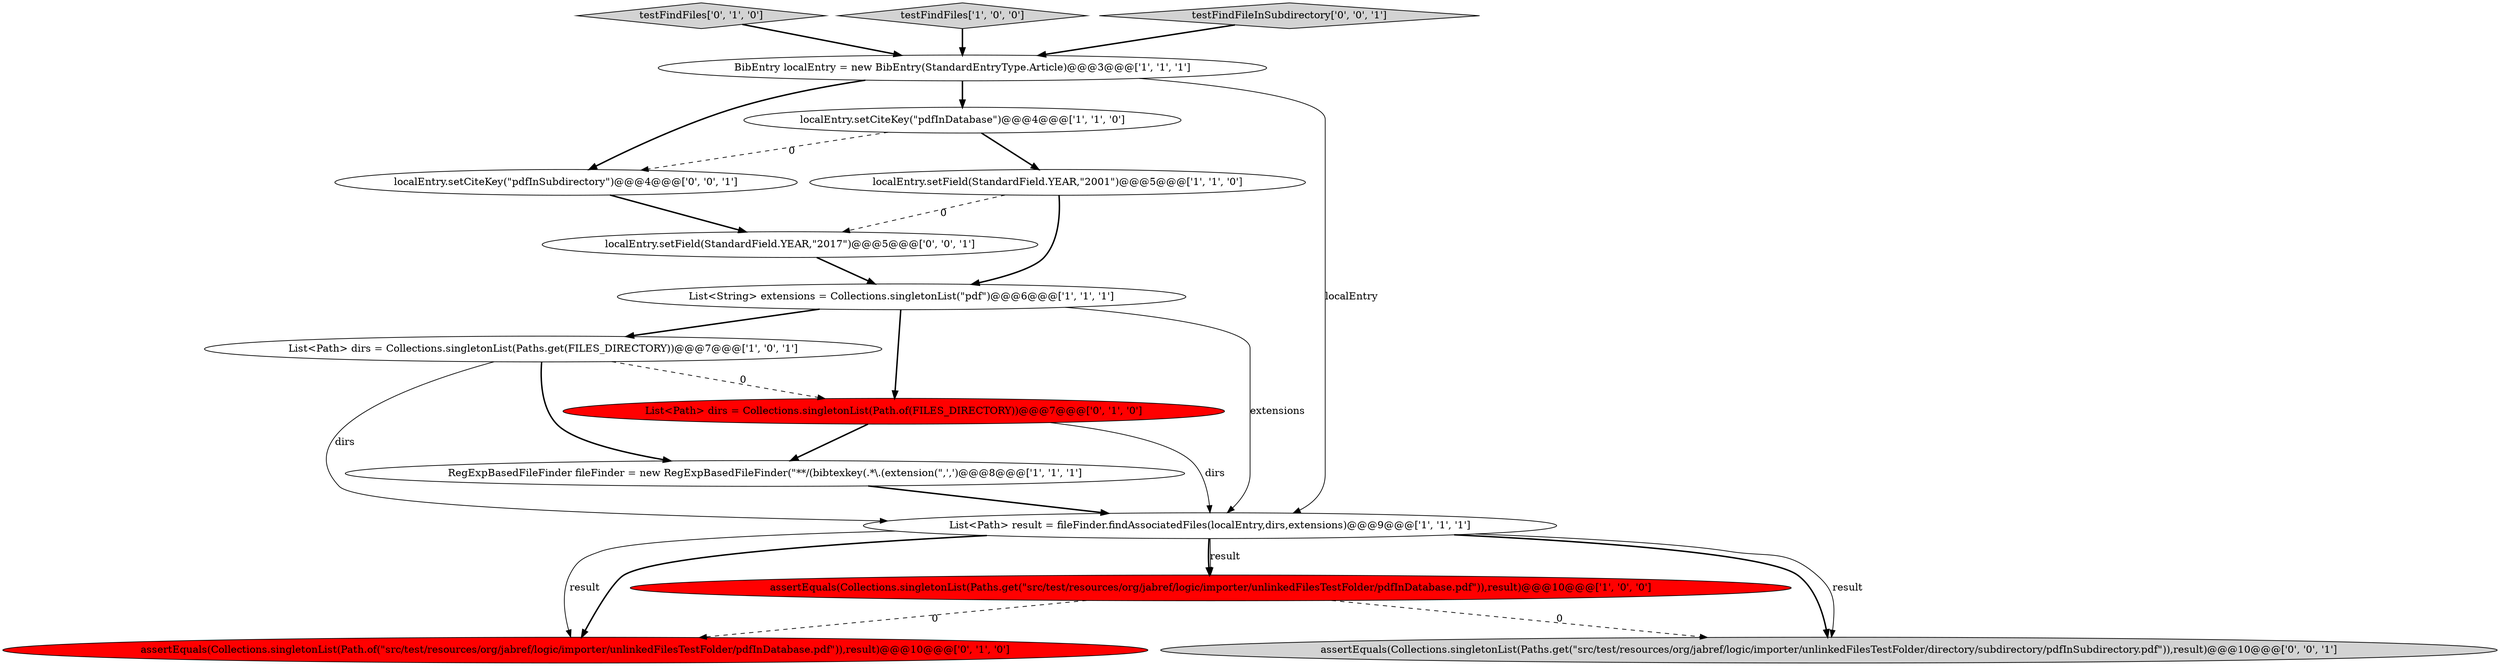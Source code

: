 digraph {
5 [style = filled, label = "localEntry.setCiteKey(\"pdfInDatabase\")@@@4@@@['1', '1', '0']", fillcolor = white, shape = ellipse image = "AAA0AAABBB1BBB"];
10 [style = filled, label = "assertEquals(Collections.singletonList(Path.of(\"src/test/resources/org/jabref/logic/importer/unlinkedFilesTestFolder/pdfInDatabase.pdf\")),result)@@@10@@@['0', '1', '0']", fillcolor = red, shape = ellipse image = "AAA1AAABBB2BBB"];
14 [style = filled, label = "localEntry.setCiteKey(\"pdfInSubdirectory\")@@@4@@@['0', '0', '1']", fillcolor = white, shape = ellipse image = "AAA0AAABBB3BBB"];
3 [style = filled, label = "List<Path> result = fileFinder.findAssociatedFiles(localEntry,dirs,extensions)@@@9@@@['1', '1', '1']", fillcolor = white, shape = ellipse image = "AAA0AAABBB1BBB"];
13 [style = filled, label = "localEntry.setField(StandardField.YEAR,\"2017\")@@@5@@@['0', '0', '1']", fillcolor = white, shape = ellipse image = "AAA0AAABBB3BBB"];
2 [style = filled, label = "localEntry.setField(StandardField.YEAR,\"2001\")@@@5@@@['1', '1', '0']", fillcolor = white, shape = ellipse image = "AAA0AAABBB1BBB"];
7 [style = filled, label = "List<Path> dirs = Collections.singletonList(Paths.get(FILES_DIRECTORY))@@@7@@@['1', '0', '1']", fillcolor = white, shape = ellipse image = "AAA0AAABBB1BBB"];
0 [style = filled, label = "List<String> extensions = Collections.singletonList(\"pdf\")@@@6@@@['1', '1', '1']", fillcolor = white, shape = ellipse image = "AAA0AAABBB1BBB"];
1 [style = filled, label = "RegExpBasedFileFinder fileFinder = new RegExpBasedFileFinder(\"**/(bibtexkey(.*\\.(extension(\",',')@@@8@@@['1', '1', '1']", fillcolor = white, shape = ellipse image = "AAA0AAABBB1BBB"];
6 [style = filled, label = "assertEquals(Collections.singletonList(Paths.get(\"src/test/resources/org/jabref/logic/importer/unlinkedFilesTestFolder/pdfInDatabase.pdf\")),result)@@@10@@@['1', '0', '0']", fillcolor = red, shape = ellipse image = "AAA1AAABBB1BBB"];
4 [style = filled, label = "BibEntry localEntry = new BibEntry(StandardEntryType.Article)@@@3@@@['1', '1', '1']", fillcolor = white, shape = ellipse image = "AAA0AAABBB1BBB"];
11 [style = filled, label = "testFindFiles['0', '1', '0']", fillcolor = lightgray, shape = diamond image = "AAA0AAABBB2BBB"];
8 [style = filled, label = "testFindFiles['1', '0', '0']", fillcolor = lightgray, shape = diamond image = "AAA0AAABBB1BBB"];
12 [style = filled, label = "assertEquals(Collections.singletonList(Paths.get(\"src/test/resources/org/jabref/logic/importer/unlinkedFilesTestFolder/directory/subdirectory/pdfInSubdirectory.pdf\")),result)@@@10@@@['0', '0', '1']", fillcolor = lightgray, shape = ellipse image = "AAA0AAABBB3BBB"];
15 [style = filled, label = "testFindFileInSubdirectory['0', '0', '1']", fillcolor = lightgray, shape = diamond image = "AAA0AAABBB3BBB"];
9 [style = filled, label = "List<Path> dirs = Collections.singletonList(Path.of(FILES_DIRECTORY))@@@7@@@['0', '1', '0']", fillcolor = red, shape = ellipse image = "AAA1AAABBB2BBB"];
0->9 [style = bold, label=""];
4->14 [style = bold, label=""];
5->14 [style = dashed, label="0"];
7->1 [style = bold, label=""];
4->3 [style = solid, label="localEntry"];
3->10 [style = solid, label="result"];
11->4 [style = bold, label=""];
1->3 [style = bold, label=""];
9->3 [style = solid, label="dirs"];
0->3 [style = solid, label="extensions"];
3->6 [style = bold, label=""];
3->12 [style = bold, label=""];
6->10 [style = dashed, label="0"];
0->7 [style = bold, label=""];
6->12 [style = dashed, label="0"];
3->10 [style = bold, label=""];
5->2 [style = bold, label=""];
2->0 [style = bold, label=""];
3->6 [style = solid, label="result"];
7->9 [style = dashed, label="0"];
2->13 [style = dashed, label="0"];
3->12 [style = solid, label="result"];
15->4 [style = bold, label=""];
8->4 [style = bold, label=""];
14->13 [style = bold, label=""];
9->1 [style = bold, label=""];
4->5 [style = bold, label=""];
7->3 [style = solid, label="dirs"];
13->0 [style = bold, label=""];
}
